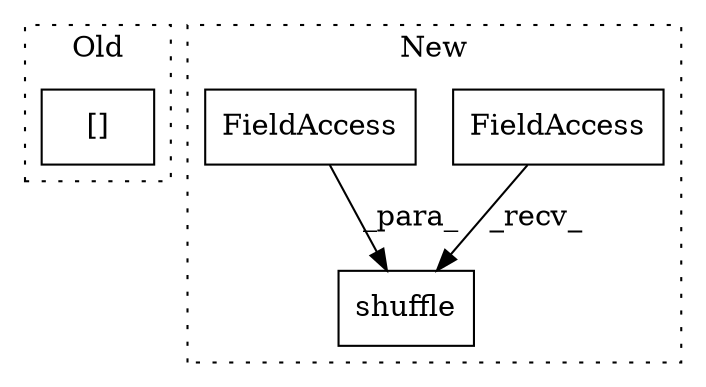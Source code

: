 digraph G {
subgraph cluster0 {
1 [label="[]" a="2" s="1042,1069" l="10,1" shape="box"];
label = "Old";
style="dotted";
}
subgraph cluster1 {
2 [label="shuffle" a="32" s="1053,1070" l="8,1" shape="box"];
3 [label="FieldAccess" a="22" s="1040" l="12" shape="box"];
4 [label="FieldAccess" a="22" s="1061" l="9" shape="box"];
label = "New";
style="dotted";
}
3 -> 2 [label="_recv_"];
4 -> 2 [label="_para_"];
}